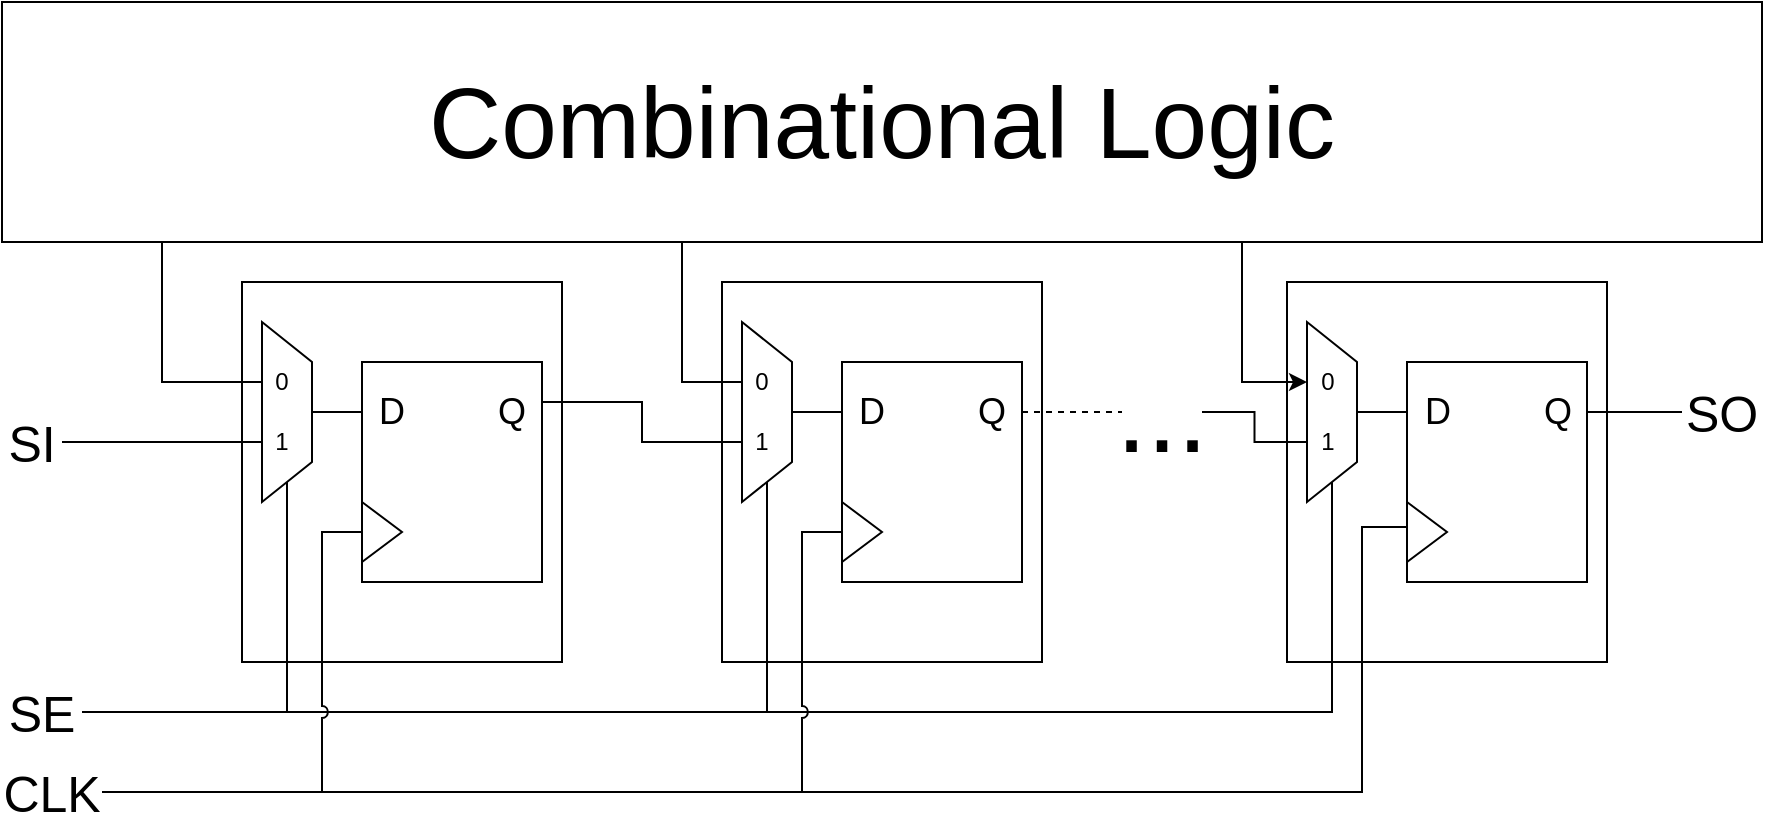 <mxfile version="25.0.3">
  <diagram name="Page-1" id="7IZlaRfim9HSo66foFJ8">
    <mxGraphModel dx="1656" dy="902" grid="1" gridSize="10" guides="1" tooltips="1" connect="1" arrows="1" fold="1" page="1" pageScale="1" pageWidth="850" pageHeight="1100" math="0" shadow="0">
      <root>
        <mxCell id="0" />
        <mxCell id="1" parent="0" />
        <mxCell id="h_FR4b3SNnd64EsKBZ6_-36" value="" style="rounded=0;whiteSpace=wrap;html=1;" vertex="1" parent="1">
          <mxGeometry x="722.5" y="600" width="160" height="190" as="geometry" />
        </mxCell>
        <mxCell id="h_FR4b3SNnd64EsKBZ6_-1" value="" style="rounded=0;whiteSpace=wrap;html=1;" vertex="1" parent="1">
          <mxGeometry x="200" y="600" width="160" height="190" as="geometry" />
        </mxCell>
        <mxCell id="h_FR4b3SNnd64EsKBZ6_-18" value="" style="rounded=0;whiteSpace=wrap;html=1;" vertex="1" parent="1">
          <mxGeometry x="440" y="600" width="160" height="190" as="geometry" />
        </mxCell>
        <mxCell id="h_FR4b3SNnd64EsKBZ6_-32" style="edgeStyle=orthogonalEdgeStyle;rounded=0;orthogonalLoop=1;jettySize=auto;html=1;exitX=0.11;exitY=1;exitDx=0;exitDy=0;exitPerimeter=0;entryX=0;entryY=0.25;entryDx=0;entryDy=0;endArrow=none;endFill=0;" edge="1" parent="1" source="h_FR4b3SNnd64EsKBZ6_-2" target="h_FR4b3SNnd64EsKBZ6_-11">
          <mxGeometry relative="1" as="geometry">
            <Array as="points">
              <mxPoint x="160" y="520" />
              <mxPoint x="160" y="650" />
              <mxPoint x="210" y="650" />
            </Array>
          </mxGeometry>
        </mxCell>
        <mxCell id="h_FR4b3SNnd64EsKBZ6_-35" style="edgeStyle=orthogonalEdgeStyle;rounded=0;orthogonalLoop=1;jettySize=auto;html=1;exitX=0.25;exitY=1;exitDx=0;exitDy=0;exitPerimeter=0;entryX=0;entryY=0.5;entryDx=0;entryDy=0;endArrow=none;endFill=0;" edge="1" parent="1" source="h_FR4b3SNnd64EsKBZ6_-2" target="h_FR4b3SNnd64EsKBZ6_-26">
          <mxGeometry relative="1" as="geometry">
            <Array as="points">
              <mxPoint x="420" y="520" />
              <mxPoint x="420" y="650" />
            </Array>
          </mxGeometry>
        </mxCell>
        <mxCell id="h_FR4b3SNnd64EsKBZ6_-48" style="edgeStyle=orthogonalEdgeStyle;rounded=0;orthogonalLoop=1;jettySize=auto;html=1;exitX=0.67;exitY=1;exitDx=0;exitDy=0;exitPerimeter=0;entryX=0;entryY=0.5;entryDx=0;entryDy=0;" edge="1" parent="1" source="h_FR4b3SNnd64EsKBZ6_-2" target="h_FR4b3SNnd64EsKBZ6_-44">
          <mxGeometry relative="1" as="geometry">
            <Array as="points">
              <mxPoint x="700" y="520" />
              <mxPoint x="700" y="650" />
            </Array>
          </mxGeometry>
        </mxCell>
        <mxCell id="h_FR4b3SNnd64EsKBZ6_-2" value="&lt;font style=&quot;font-size: 50px;&quot;&gt;Combinational Logic&lt;/font&gt;" style="rounded=0;whiteSpace=wrap;html=1;points=[[0,0,0,0,0],[0,0.25,0,0,0],[0,0.5,0,0,0],[0,0.75,0,0,0],[0,1,0,0,0],[0.11,1,0,0,0],[0.22,1,0,0,0],[0.25,0,0,0,0],[0.25,1,0,0,0],[0.33,1,0,0,0],[0.44,1,0,0,0],[0.5,0,0,0,0],[0.5,1,0,0,0],[0.56,1,0,0,0],[0.67,1,0,0,0],[0.75,0,0,0,0],[0.75,1,0,0,0],[0.78,1,0,0,0],[0.89,1,0,0,0],[1,0,0,0,0],[1,0.25,0,0,0],[1,0.5,0,0,0],[1,0.75,0,0,0],[1,1,0,0,0]];" vertex="1" parent="1">
          <mxGeometry x="80" y="460" width="880" height="120" as="geometry" />
        </mxCell>
        <mxCell id="h_FR4b3SNnd64EsKBZ6_-7" style="edgeStyle=orthogonalEdgeStyle;rounded=0;orthogonalLoop=1;jettySize=auto;html=1;entryX=0;entryY=0.5;entryDx=0;entryDy=0;endArrow=none;endFill=0;" edge="1" parent="1" source="h_FR4b3SNnd64EsKBZ6_-3" target="h_FR4b3SNnd64EsKBZ6_-6">
          <mxGeometry relative="1" as="geometry" />
        </mxCell>
        <mxCell id="h_FR4b3SNnd64EsKBZ6_-3" value="" style="shape=trapezoid;perimeter=trapezoidPerimeter;whiteSpace=wrap;html=1;fixedSize=1;rotation=90;" vertex="1" parent="1">
          <mxGeometry x="177.5" y="652.5" width="90" height="25" as="geometry" />
        </mxCell>
        <mxCell id="h_FR4b3SNnd64EsKBZ6_-4" value="" style="rounded=0;whiteSpace=wrap;html=1;" vertex="1" parent="1">
          <mxGeometry x="260" y="640" width="90" height="110" as="geometry" />
        </mxCell>
        <mxCell id="h_FR4b3SNnd64EsKBZ6_-27" style="edgeStyle=orthogonalEdgeStyle;rounded=0;orthogonalLoop=1;jettySize=auto;html=1;entryX=0;entryY=0.5;entryDx=0;entryDy=0;endArrow=none;endFill=0;" edge="1" parent="1" source="h_FR4b3SNnd64EsKBZ6_-5" target="h_FR4b3SNnd64EsKBZ6_-25">
          <mxGeometry relative="1" as="geometry">
            <Array as="points">
              <mxPoint x="400" y="660" />
              <mxPoint x="400" y="680" />
            </Array>
          </mxGeometry>
        </mxCell>
        <mxCell id="h_FR4b3SNnd64EsKBZ6_-5" value="&lt;font style=&quot;font-size: 18px;&quot;&gt;Q&lt;/font&gt;" style="text;html=1;align=center;verticalAlign=middle;whiteSpace=wrap;rounded=0;" vertex="1" parent="1">
          <mxGeometry x="320" y="650" width="30" height="30" as="geometry" />
        </mxCell>
        <mxCell id="h_FR4b3SNnd64EsKBZ6_-6" value="&lt;font style=&quot;font-size: 18px;&quot;&gt;D&lt;/font&gt;" style="text;html=1;align=center;verticalAlign=middle;whiteSpace=wrap;rounded=0;" vertex="1" parent="1">
          <mxGeometry x="260" y="650" width="30" height="30" as="geometry" />
        </mxCell>
        <mxCell id="h_FR4b3SNnd64EsKBZ6_-9" value="" style="triangle;whiteSpace=wrap;html=1;" vertex="1" parent="1">
          <mxGeometry x="260" y="710" width="20" height="30" as="geometry" />
        </mxCell>
        <mxCell id="h_FR4b3SNnd64EsKBZ6_-10" value="1" style="text;html=1;align=center;verticalAlign=middle;whiteSpace=wrap;rounded=0;" vertex="1" parent="1">
          <mxGeometry x="210" y="670" width="20" height="20" as="geometry" />
        </mxCell>
        <mxCell id="h_FR4b3SNnd64EsKBZ6_-11" value="0" style="text;html=1;align=center;verticalAlign=middle;whiteSpace=wrap;rounded=0;" vertex="1" parent="1">
          <mxGeometry x="210" y="640" width="20" height="20" as="geometry" />
        </mxCell>
        <mxCell id="h_FR4b3SNnd64EsKBZ6_-14" style="edgeStyle=orthogonalEdgeStyle;rounded=0;orthogonalLoop=1;jettySize=auto;html=1;entryX=1;entryY=0.5;entryDx=0;entryDy=0;endArrow=none;endFill=0;" edge="1" parent="1" source="h_FR4b3SNnd64EsKBZ6_-13" target="h_FR4b3SNnd64EsKBZ6_-3">
          <mxGeometry relative="1" as="geometry" />
        </mxCell>
        <mxCell id="h_FR4b3SNnd64EsKBZ6_-31" style="edgeStyle=orthogonalEdgeStyle;rounded=0;orthogonalLoop=1;jettySize=auto;html=1;entryX=1;entryY=0.5;entryDx=0;entryDy=0;endArrow=none;endFill=0;jumpStyle=arc;" edge="1" parent="1" source="h_FR4b3SNnd64EsKBZ6_-13" target="h_FR4b3SNnd64EsKBZ6_-20">
          <mxGeometry relative="1" as="geometry" />
        </mxCell>
        <mxCell id="h_FR4b3SNnd64EsKBZ6_-46" style="edgeStyle=orthogonalEdgeStyle;rounded=0;orthogonalLoop=1;jettySize=auto;html=1;entryX=1;entryY=0.5;entryDx=0;entryDy=0;endArrow=none;endFill=0;" edge="1" parent="1" source="h_FR4b3SNnd64EsKBZ6_-13" target="h_FR4b3SNnd64EsKBZ6_-38">
          <mxGeometry relative="1" as="geometry" />
        </mxCell>
        <mxCell id="h_FR4b3SNnd64EsKBZ6_-13" value="&lt;font style=&quot;font-size: 25px;&quot;&gt;SE&lt;/font&gt;" style="text;html=1;align=center;verticalAlign=middle;whiteSpace=wrap;rounded=0;" vertex="1" parent="1">
          <mxGeometry x="80" y="800" width="40" height="30" as="geometry" />
        </mxCell>
        <mxCell id="h_FR4b3SNnd64EsKBZ6_-17" style="edgeStyle=orthogonalEdgeStyle;rounded=0;orthogonalLoop=1;jettySize=auto;html=1;entryX=0;entryY=0.5;entryDx=0;entryDy=0;endArrow=none;endFill=0;jumpStyle=arc;" edge="1" parent="1" source="h_FR4b3SNnd64EsKBZ6_-16" target="h_FR4b3SNnd64EsKBZ6_-9">
          <mxGeometry relative="1" as="geometry">
            <Array as="points">
              <mxPoint x="240" y="855" />
              <mxPoint x="240" y="725" />
            </Array>
          </mxGeometry>
        </mxCell>
        <mxCell id="h_FR4b3SNnd64EsKBZ6_-30" style="edgeStyle=orthogonalEdgeStyle;rounded=0;orthogonalLoop=1;jettySize=auto;html=1;entryX=0;entryY=0.5;entryDx=0;entryDy=0;endArrow=none;endFill=0;jumpStyle=arc;" edge="1" parent="1" source="h_FR4b3SNnd64EsKBZ6_-16" target="h_FR4b3SNnd64EsKBZ6_-24">
          <mxGeometry relative="1" as="geometry">
            <Array as="points">
              <mxPoint x="480" y="855" />
              <mxPoint x="480" y="725" />
            </Array>
          </mxGeometry>
        </mxCell>
        <mxCell id="h_FR4b3SNnd64EsKBZ6_-51" style="edgeStyle=orthogonalEdgeStyle;rounded=0;orthogonalLoop=1;jettySize=auto;html=1;entryX=0;entryY=0.75;entryDx=0;entryDy=0;endArrow=none;endFill=0;" edge="1" parent="1" source="h_FR4b3SNnd64EsKBZ6_-16" target="h_FR4b3SNnd64EsKBZ6_-39">
          <mxGeometry relative="1" as="geometry">
            <Array as="points">
              <mxPoint x="760" y="855" />
              <mxPoint x="760" y="723" />
            </Array>
          </mxGeometry>
        </mxCell>
        <mxCell id="h_FR4b3SNnd64EsKBZ6_-16" value="&lt;font style=&quot;font-size: 25px;&quot;&gt;CLK&lt;/font&gt;" style="text;html=1;align=center;verticalAlign=middle;whiteSpace=wrap;rounded=0;" vertex="1" parent="1">
          <mxGeometry x="80" y="840" width="50" height="30" as="geometry" />
        </mxCell>
        <mxCell id="h_FR4b3SNnd64EsKBZ6_-19" style="edgeStyle=orthogonalEdgeStyle;rounded=0;orthogonalLoop=1;jettySize=auto;html=1;entryX=0;entryY=0.5;entryDx=0;entryDy=0;endArrow=none;endFill=0;" edge="1" parent="1" source="h_FR4b3SNnd64EsKBZ6_-20" target="h_FR4b3SNnd64EsKBZ6_-23">
          <mxGeometry relative="1" as="geometry" />
        </mxCell>
        <mxCell id="h_FR4b3SNnd64EsKBZ6_-20" value="" style="shape=trapezoid;perimeter=trapezoidPerimeter;whiteSpace=wrap;html=1;fixedSize=1;rotation=90;" vertex="1" parent="1">
          <mxGeometry x="417.5" y="652.5" width="90" height="25" as="geometry" />
        </mxCell>
        <mxCell id="h_FR4b3SNnd64EsKBZ6_-21" value="" style="rounded=0;whiteSpace=wrap;html=1;" vertex="1" parent="1">
          <mxGeometry x="500" y="640" width="90" height="110" as="geometry" />
        </mxCell>
        <mxCell id="h_FR4b3SNnd64EsKBZ6_-49" style="edgeStyle=orthogonalEdgeStyle;rounded=0;orthogonalLoop=1;jettySize=auto;html=1;entryX=0;entryY=0.5;entryDx=0;entryDy=0;endArrow=none;endFill=0;dashed=1;" edge="1" parent="1" source="h_FR4b3SNnd64EsKBZ6_-22" target="h_FR4b3SNnd64EsKBZ6_-47">
          <mxGeometry relative="1" as="geometry">
            <Array as="points">
              <mxPoint x="640" y="665" />
            </Array>
          </mxGeometry>
        </mxCell>
        <mxCell id="h_FR4b3SNnd64EsKBZ6_-22" value="&lt;font style=&quot;font-size: 18px;&quot;&gt;Q&lt;/font&gt;" style="text;html=1;align=center;verticalAlign=middle;whiteSpace=wrap;rounded=0;" vertex="1" parent="1">
          <mxGeometry x="560" y="650" width="30" height="30" as="geometry" />
        </mxCell>
        <mxCell id="h_FR4b3SNnd64EsKBZ6_-23" value="&lt;font style=&quot;font-size: 18px;&quot;&gt;D&lt;/font&gt;" style="text;html=1;align=center;verticalAlign=middle;whiteSpace=wrap;rounded=0;" vertex="1" parent="1">
          <mxGeometry x="500" y="650" width="30" height="30" as="geometry" />
        </mxCell>
        <mxCell id="h_FR4b3SNnd64EsKBZ6_-24" value="" style="triangle;whiteSpace=wrap;html=1;" vertex="1" parent="1">
          <mxGeometry x="500" y="710" width="20" height="30" as="geometry" />
        </mxCell>
        <mxCell id="h_FR4b3SNnd64EsKBZ6_-25" value="1" style="text;html=1;align=center;verticalAlign=middle;whiteSpace=wrap;rounded=0;" vertex="1" parent="1">
          <mxGeometry x="450" y="670" width="20" height="20" as="geometry" />
        </mxCell>
        <mxCell id="h_FR4b3SNnd64EsKBZ6_-26" value="0" style="text;html=1;align=center;verticalAlign=middle;whiteSpace=wrap;rounded=0;" vertex="1" parent="1">
          <mxGeometry x="450" y="640" width="20" height="20" as="geometry" />
        </mxCell>
        <mxCell id="h_FR4b3SNnd64EsKBZ6_-34" style="edgeStyle=orthogonalEdgeStyle;rounded=0;orthogonalLoop=1;jettySize=auto;html=1;endArrow=none;endFill=0;" edge="1" parent="1" source="h_FR4b3SNnd64EsKBZ6_-33" target="h_FR4b3SNnd64EsKBZ6_-10">
          <mxGeometry relative="1" as="geometry" />
        </mxCell>
        <mxCell id="h_FR4b3SNnd64EsKBZ6_-33" value="&lt;font style=&quot;font-size: 25px;&quot;&gt;SI&lt;/font&gt;" style="text;html=1;align=center;verticalAlign=middle;whiteSpace=wrap;rounded=0;" vertex="1" parent="1">
          <mxGeometry x="80" y="665" width="30" height="30" as="geometry" />
        </mxCell>
        <mxCell id="h_FR4b3SNnd64EsKBZ6_-37" style="edgeStyle=orthogonalEdgeStyle;rounded=0;orthogonalLoop=1;jettySize=auto;html=1;entryX=0;entryY=0.5;entryDx=0;entryDy=0;endArrow=none;endFill=0;" edge="1" source="h_FR4b3SNnd64EsKBZ6_-38" target="h_FR4b3SNnd64EsKBZ6_-41" parent="1">
          <mxGeometry relative="1" as="geometry" />
        </mxCell>
        <mxCell id="h_FR4b3SNnd64EsKBZ6_-38" value="" style="shape=trapezoid;perimeter=trapezoidPerimeter;whiteSpace=wrap;html=1;fixedSize=1;rotation=90;" vertex="1" parent="1">
          <mxGeometry x="700" y="652.5" width="90" height="25" as="geometry" />
        </mxCell>
        <mxCell id="h_FR4b3SNnd64EsKBZ6_-39" value="" style="rounded=0;whiteSpace=wrap;html=1;" vertex="1" parent="1">
          <mxGeometry x="782.5" y="640" width="90" height="110" as="geometry" />
        </mxCell>
        <mxCell id="h_FR4b3SNnd64EsKBZ6_-55" style="edgeStyle=orthogonalEdgeStyle;rounded=0;orthogonalLoop=1;jettySize=auto;html=1;endArrow=none;endFill=0;entryX=0;entryY=0.5;entryDx=0;entryDy=0;" edge="1" parent="1" source="h_FR4b3SNnd64EsKBZ6_-40" target="h_FR4b3SNnd64EsKBZ6_-53">
          <mxGeometry relative="1" as="geometry">
            <mxPoint x="920" y="665" as="targetPoint" />
          </mxGeometry>
        </mxCell>
        <mxCell id="h_FR4b3SNnd64EsKBZ6_-40" value="&lt;font style=&quot;font-size: 18px;&quot;&gt;Q&lt;/font&gt;" style="text;html=1;align=center;verticalAlign=middle;whiteSpace=wrap;rounded=0;" vertex="1" parent="1">
          <mxGeometry x="842.5" y="650" width="30" height="30" as="geometry" />
        </mxCell>
        <mxCell id="h_FR4b3SNnd64EsKBZ6_-41" value="&lt;font style=&quot;font-size: 18px;&quot;&gt;D&lt;/font&gt;" style="text;html=1;align=center;verticalAlign=middle;whiteSpace=wrap;rounded=0;" vertex="1" parent="1">
          <mxGeometry x="782.5" y="650" width="30" height="30" as="geometry" />
        </mxCell>
        <mxCell id="h_FR4b3SNnd64EsKBZ6_-42" value="" style="triangle;whiteSpace=wrap;html=1;" vertex="1" parent="1">
          <mxGeometry x="782.5" y="710" width="20" height="30" as="geometry" />
        </mxCell>
        <mxCell id="h_FR4b3SNnd64EsKBZ6_-43" value="1" style="text;html=1;align=center;verticalAlign=middle;whiteSpace=wrap;rounded=0;" vertex="1" parent="1">
          <mxGeometry x="732.5" y="670" width="20" height="20" as="geometry" />
        </mxCell>
        <mxCell id="h_FR4b3SNnd64EsKBZ6_-44" value="0" style="text;html=1;align=center;verticalAlign=middle;whiteSpace=wrap;rounded=0;" vertex="1" parent="1">
          <mxGeometry x="732.5" y="640" width="20" height="20" as="geometry" />
        </mxCell>
        <mxCell id="h_FR4b3SNnd64EsKBZ6_-50" style="edgeStyle=orthogonalEdgeStyle;rounded=0;orthogonalLoop=1;jettySize=auto;html=1;endArrow=none;endFill=0;" edge="1" parent="1" source="h_FR4b3SNnd64EsKBZ6_-47" target="h_FR4b3SNnd64EsKBZ6_-43">
          <mxGeometry relative="1" as="geometry" />
        </mxCell>
        <mxCell id="h_FR4b3SNnd64EsKBZ6_-47" value="..." style="text;html=1;align=center;verticalAlign=middle;whiteSpace=wrap;rounded=0;fontSize=55;" vertex="1" parent="1">
          <mxGeometry x="640" y="657.5" width="40" height="15" as="geometry" />
        </mxCell>
        <mxCell id="h_FR4b3SNnd64EsKBZ6_-53" value="&lt;font style=&quot;font-size: 25px;&quot;&gt;SO&lt;/font&gt;" style="text;html=1;align=center;verticalAlign=middle;whiteSpace=wrap;rounded=0;" vertex="1" parent="1">
          <mxGeometry x="920" y="650" width="40" height="30" as="geometry" />
        </mxCell>
      </root>
    </mxGraphModel>
  </diagram>
</mxfile>
